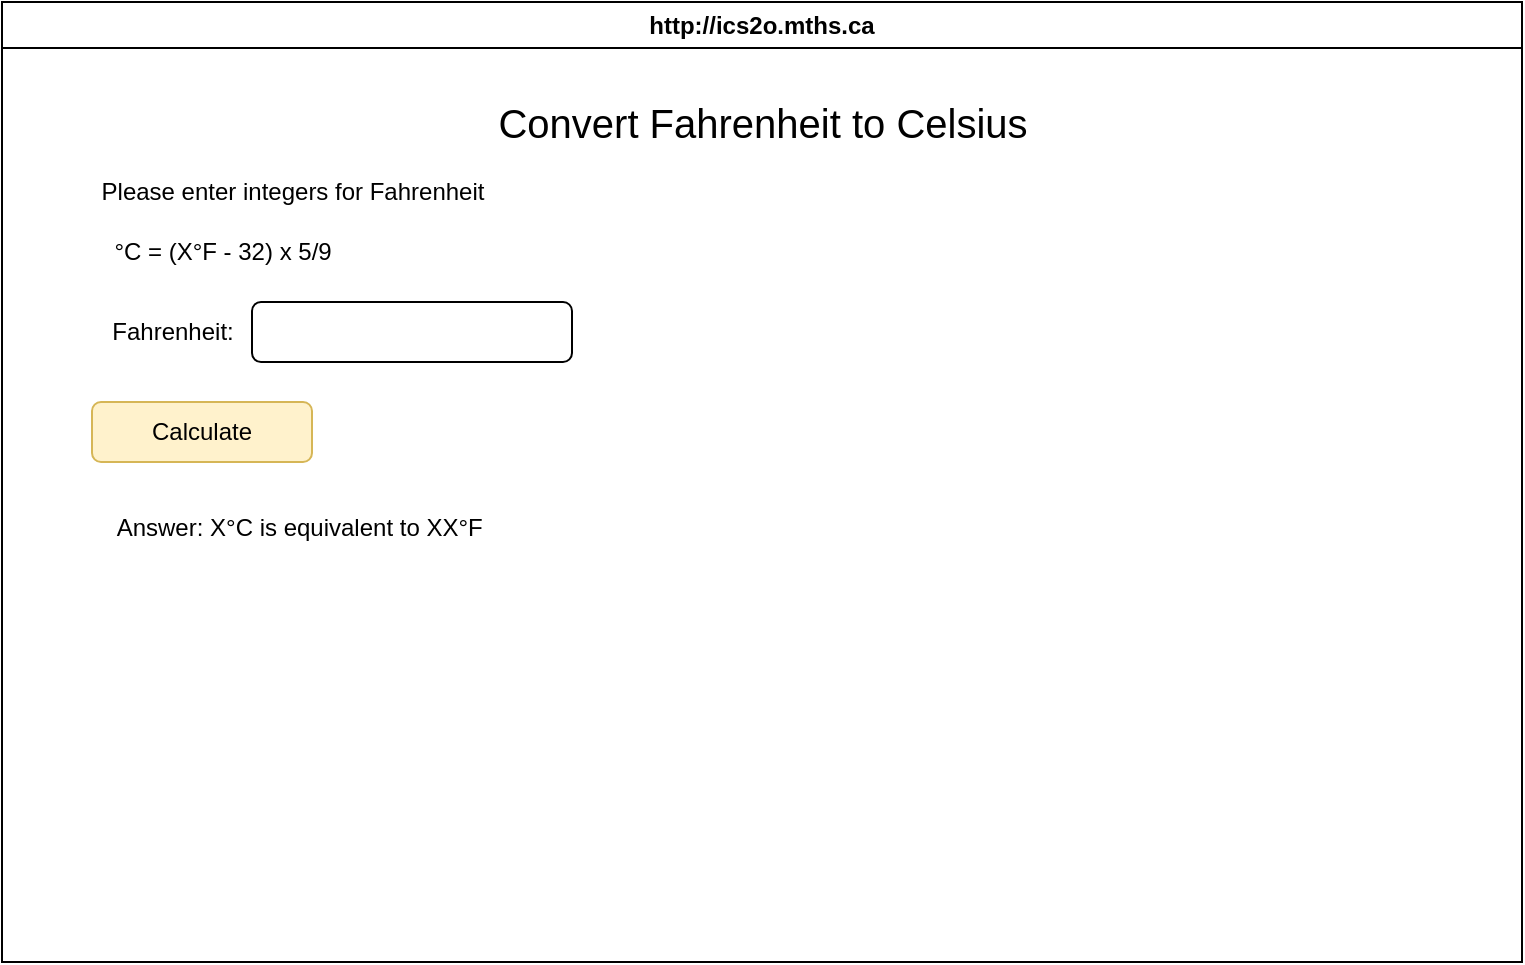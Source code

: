 <mxfile>
    <diagram id="HIP3nbAZw_EuaXWnEj3U" name="Page-1">
        <mxGraphModel dx="766" dy="579" grid="1" gridSize="10" guides="1" tooltips="1" connect="1" arrows="1" fold="1" page="1" pageScale="1" pageWidth="850" pageHeight="1100" math="0" shadow="0">
            <root>
                <mxCell id="0"/>
                <mxCell id="1" parent="0"/>
                <mxCell id="7" value="http://ics2o.mths.ca" style="swimlane;whiteSpace=wrap;html=1;" parent="1" vertex="1">
                    <mxGeometry x="10" y="20" width="760" height="480" as="geometry"/>
                </mxCell>
                <mxCell id="8" value="&lt;font style=&quot;font-size: 20px;&quot;&gt;Convert Fahrenheit to Celsius&lt;/font&gt;" style="text;html=1;align=center;verticalAlign=middle;resizable=0;points=[];autosize=1;strokeColor=none;fillColor=none;" parent="7" vertex="1">
                    <mxGeometry x="235" y="40" width="290" height="40" as="geometry"/>
                </mxCell>
                <mxCell id="9" value="" style="rounded=1;whiteSpace=wrap;html=1;align=left;" parent="7" vertex="1">
                    <mxGeometry x="125" y="150" width="160" height="30" as="geometry"/>
                </mxCell>
                <mxCell id="11" value="Calculate" style="rounded=1;whiteSpace=wrap;html=1;fillColor=#fff2cc;strokeColor=#d6b656;" parent="7" vertex="1">
                    <mxGeometry x="45" y="200" width="110" height="30" as="geometry"/>
                </mxCell>
                <mxCell id="19" value="&lt;span style=&quot;color: rgb(0, 0, 0);&quot;&gt;°&lt;/span&gt;C = (X°F - 32) x 5/9" style="text;html=1;align=center;verticalAlign=middle;resizable=0;points=[];autosize=1;strokeColor=none;fillColor=none;" parent="7" vertex="1">
                    <mxGeometry x="45" y="110" width="130" height="30" as="geometry"/>
                </mxCell>
                <mxCell id="20" value="Please enter integers for Fahrenheit" style="text;html=1;align=center;verticalAlign=middle;resizable=0;points=[];autosize=1;strokeColor=none;fillColor=none;" vertex="1" parent="7">
                    <mxGeometry x="40" y="80" width="210" height="30" as="geometry"/>
                </mxCell>
                <mxCell id="21" value="Fahrenheit:" style="text;html=1;align=center;verticalAlign=middle;resizable=0;points=[];autosize=1;strokeColor=none;fillColor=none;" vertex="1" parent="7">
                    <mxGeometry x="45" y="150" width="80" height="30" as="geometry"/>
                </mxCell>
                <mxCell id="22" value="Answer: X&lt;span style=&quot;color: rgb(0, 0, 0);&quot;&gt;°C is equivalent to XX&lt;/span&gt;&lt;span style=&quot;color: rgb(0, 0, 0);&quot;&gt;°F&amp;nbsp;&lt;/span&gt;" style="text;html=1;align=center;verticalAlign=middle;resizable=0;points=[];autosize=1;strokeColor=none;fillColor=none;" vertex="1" parent="7">
                    <mxGeometry x="45" y="248" width="210" height="30" as="geometry"/>
                </mxCell>
            </root>
        </mxGraphModel>
    </diagram>
</mxfile>